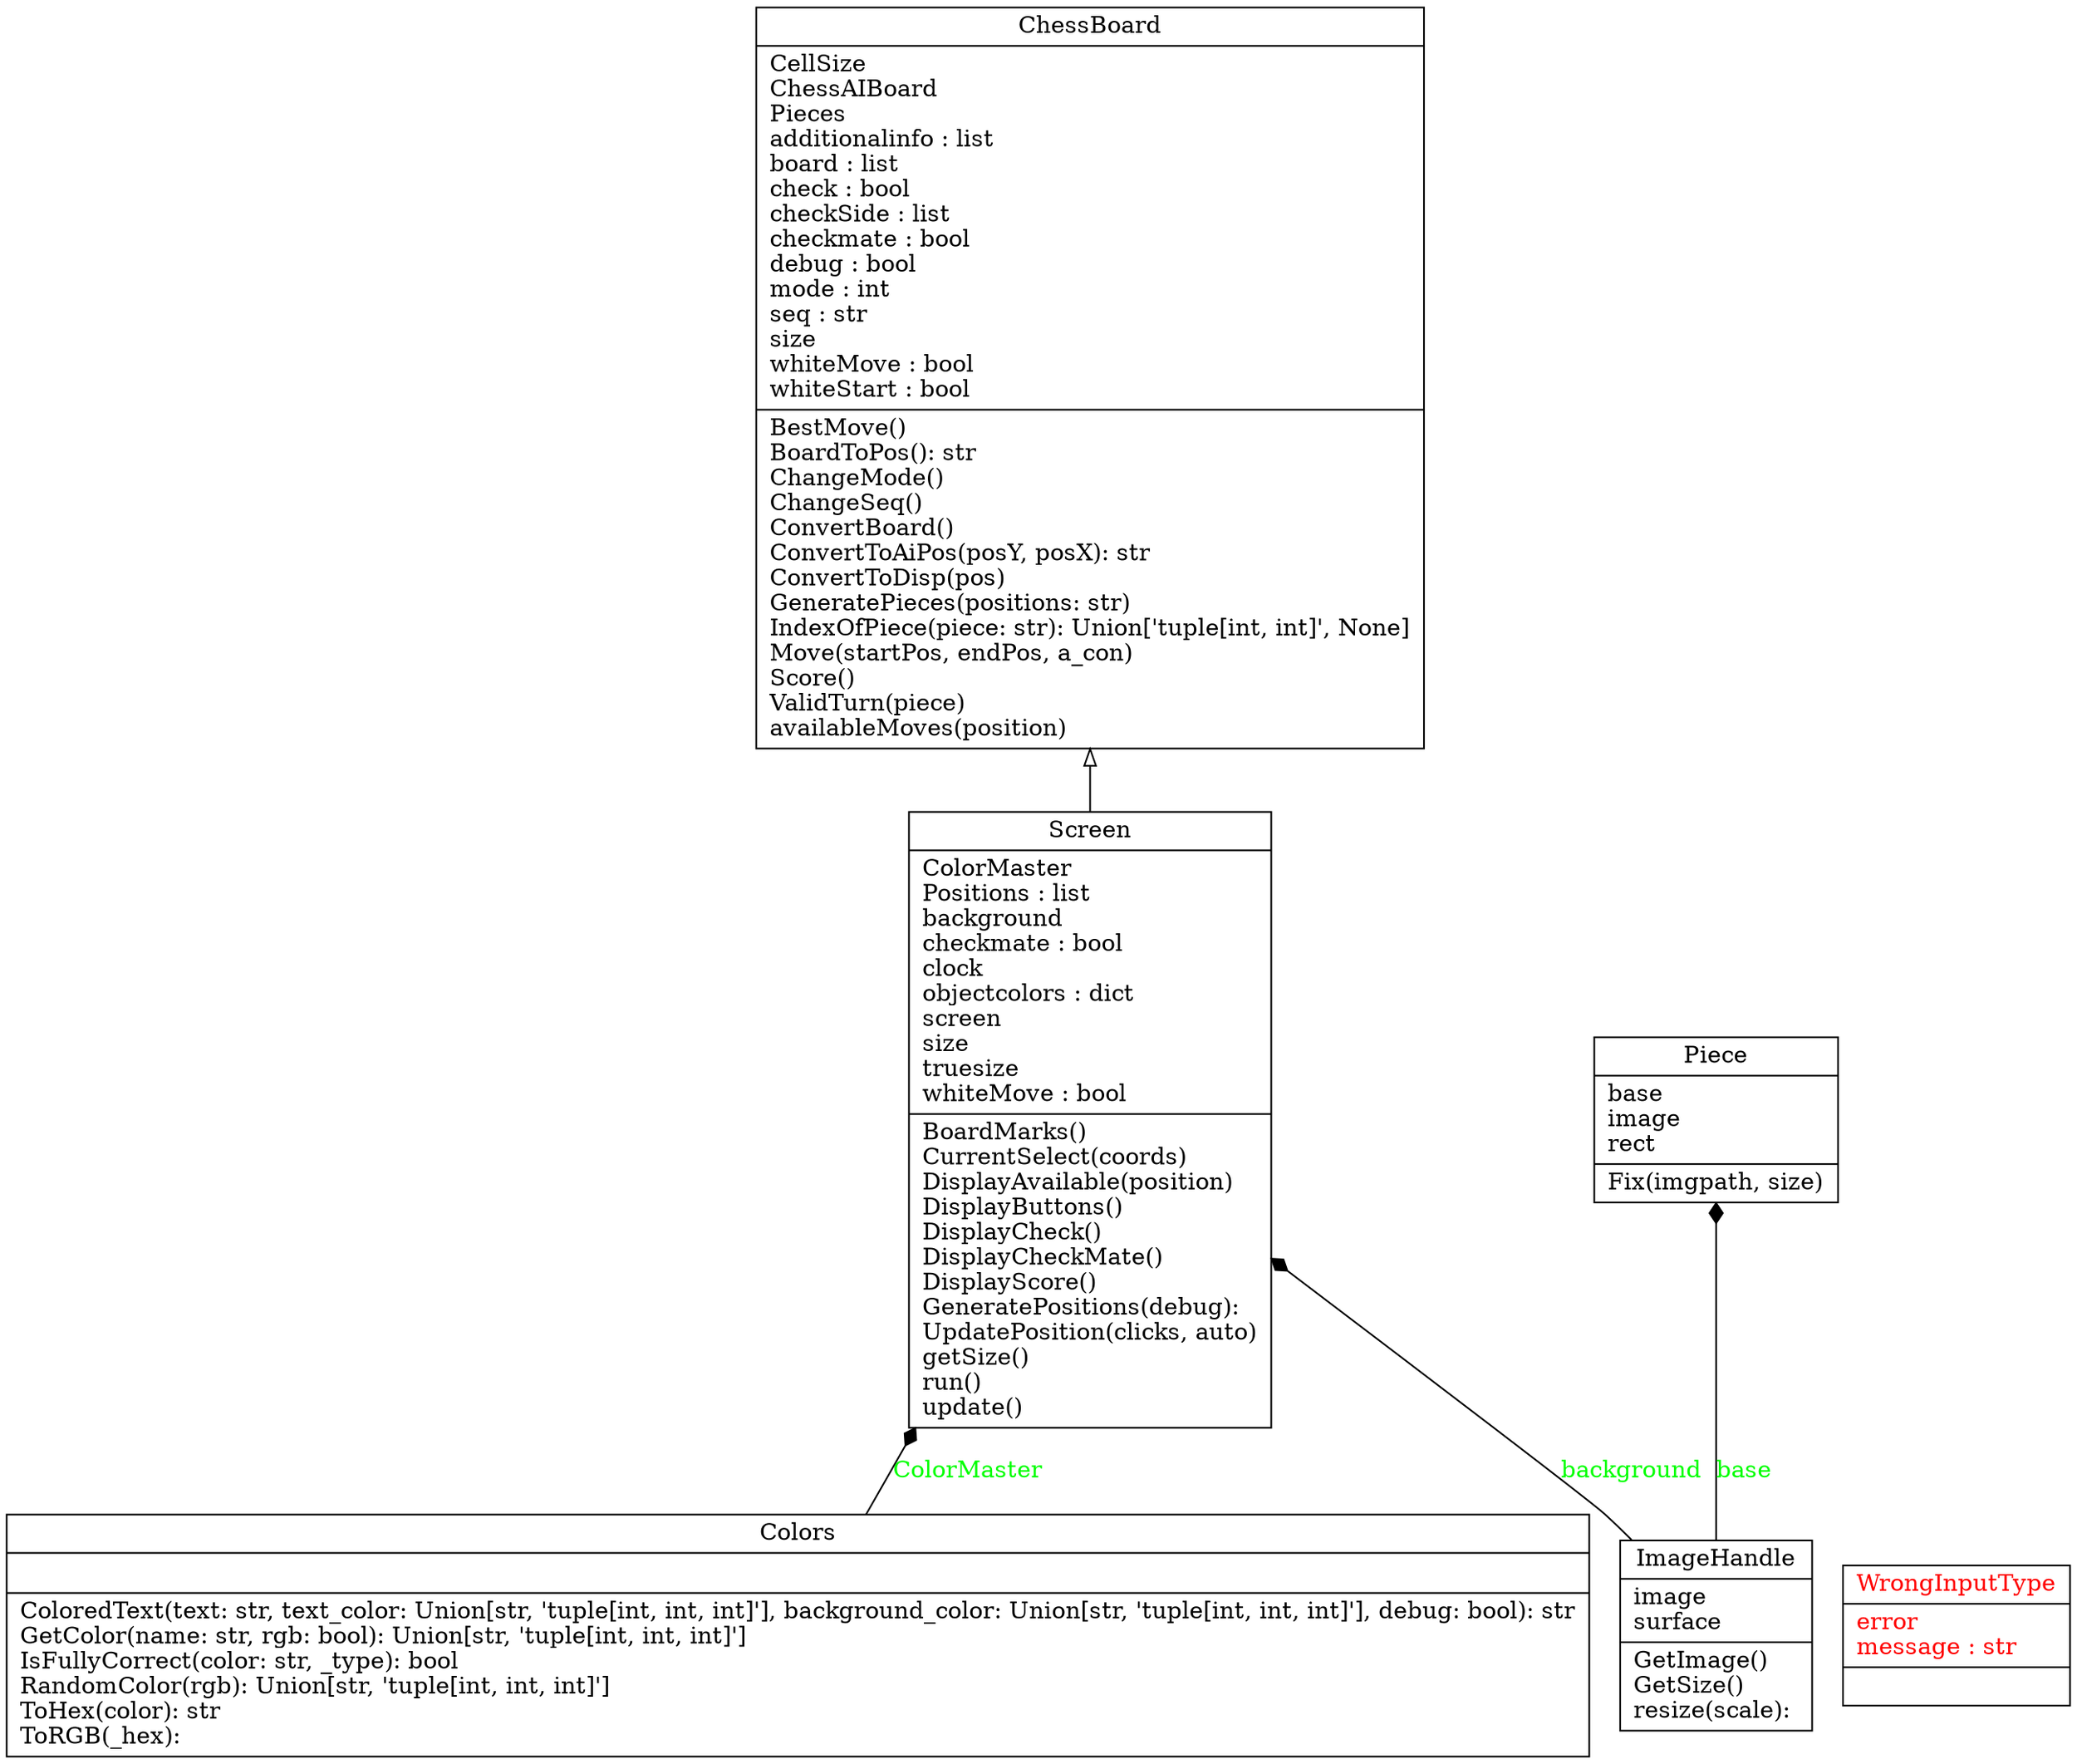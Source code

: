 digraph "classes" {
rankdir=BT
charset="utf-8"
"Modules.ChessBoard.ChessBoard" [color="black", fontcolor="black", label="{ChessBoard|CellSize\lChessAIBoard\lPieces\ladditionalinfo : list\lboard : list\lcheck : bool\lcheckSide : list\lcheckmate : bool\ldebug : bool\lmode : int\lseq : str\lsize\lwhiteMove : bool\lwhiteStart : bool\l|BestMove()\lBoardToPos(): str\lChangeMode()\lChangeSeq()\lConvertBoard()\lConvertToAiPos(posY, posX): str\lConvertToDisp(pos)\lGeneratePieces(positions: str)\lIndexOfPiece(piece: str): Union['tuple[int, int]', None]\lMove(startPos, endPos, a_con)\lScore()\lValidTurn(piece)\lavailableMoves(position)\l}", shape="record", style="solid"];
"Modules.Colors.Colors" [color="black", fontcolor="black", label="{Colors|\l|ColoredText(text: str, text_color: Union[str, 'tuple[int, int, int]'], background_color: Union[str, 'tuple[int, int, int]'], debug: bool): str\lGetColor(name: str, rgb: bool): Union[str, 'tuple[int, int, int]']\lIsFullyCorrect(color: str, _type): bool\lRandomColor(rgb): Union[str, 'tuple[int, int, int]']\lToHex(color): str\lToRGB(_hex): \l}", shape="record", style="solid"];
"Modules.ImageFix.ImageHandle" [color="black", fontcolor="black", label="{ImageHandle|image\lsurface\l|GetImage()\lGetSize()\lresize(scale): \l}", shape="record", style="solid"];
"Modules.Piece.Piece" [color="black", fontcolor="black", label="{Piece|base\limage\lrect\l|Fix(imgpath, size)\l}", shape="record", style="solid"];
"Modules.Screen.Screen" [color="black", fontcolor="black", label="{Screen|ColorMaster\lPositions : list\lbackground\lcheckmate : bool\lclock\lobjectcolors : dict\lscreen\lsize\ltruesize\lwhiteMove : bool\l|BoardMarks()\lCurrentSelect(coords)\lDisplayAvailable(position)\lDisplayButtons()\lDisplayCheck()\lDisplayCheckMate()\lDisplayScore()\lGeneratePositions(debug): \lUpdatePosition(clicks, auto)\lgetSize()\lrun()\lupdate()\l}", shape="record", style="solid"];
"Modules.Colors.WrongInputType" [color="black", fontcolor="red", label="{WrongInputType|error\lmessage : str\l|}", shape="record", style="solid"];
"Modules.Screen.Screen" -> "Modules.ChessBoard.ChessBoard" [arrowhead="empty", arrowtail="none"];
"Modules.Colors.Colors" -> "Modules.Screen.Screen" [arrowhead="diamond", arrowtail="none", fontcolor="green", label="ColorMaster", style="solid"];
"Modules.ImageFix.ImageHandle" -> "Modules.Piece.Piece" [arrowhead="diamond", arrowtail="none", fontcolor="green", label="base", style="solid"];
"Modules.ImageFix.ImageHandle" -> "Modules.Screen.Screen" [arrowhead="diamond", arrowtail="none", fontcolor="green", label="background", style="solid"];
}

